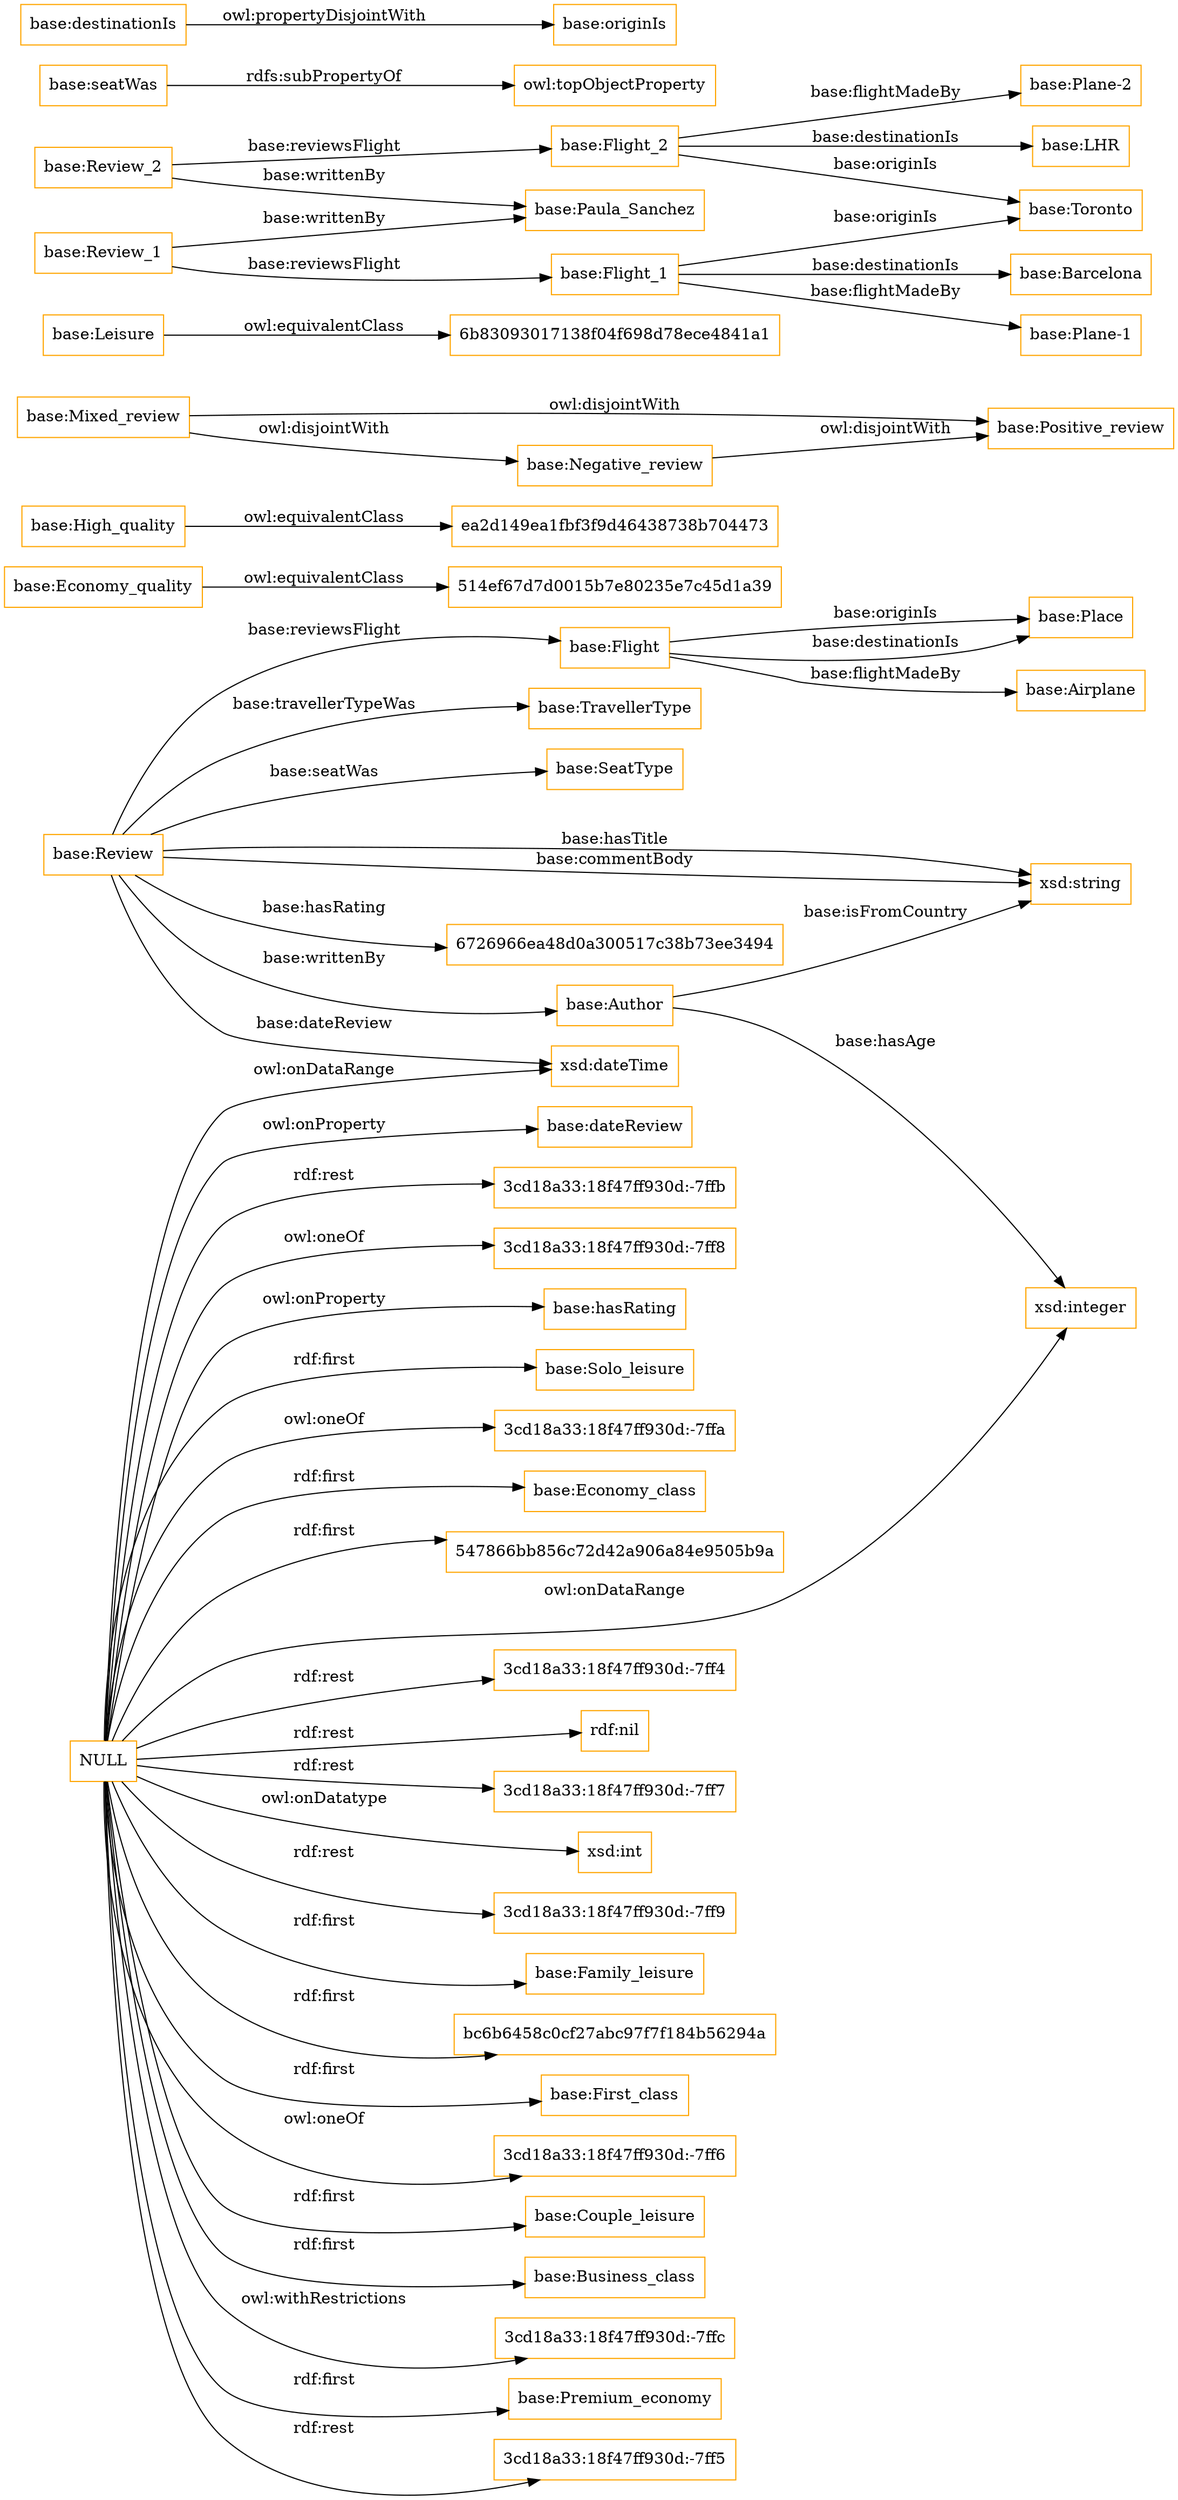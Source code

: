 digraph ar2dtool_diagram { 
rankdir=LR;
size="1501"
node [shape = rectangle, color="orange"]; "base:Review" "514ef67d7d0015b7e80235e7c45d1a39" "base:High_quality" "base:Author" "base:Flight" "base:Mixed_review" "base:TravellerType" "base:Leisure" "base:Economy_quality" "ea2d149ea1fbf3f9d46438738b704473" "base:Positive_review" "6b83093017138f04f698d78ece4841a1" "base:SeatType" "base:Place" "base:Airplane" "base:Negative_review" ; /*classes style*/
	"NULL" -> "3cd18a33:18f47ff930d:-7ff6" [ label = "owl:oneOf" ];
	"NULL" -> "base:Couple_leisure" [ label = "rdf:first" ];
	"NULL" -> "base:Business_class" [ label = "rdf:first" ];
	"NULL" -> "3cd18a33:18f47ff930d:-7ffc" [ label = "owl:withRestrictions" ];
	"NULL" -> "xsd:integer" [ label = "owl:onDataRange" ];
	"NULL" -> "base:Premium_economy" [ label = "rdf:first" ];
	"NULL" -> "xsd:dateTime" [ label = "owl:onDataRange" ];
	"NULL" -> "3cd18a33:18f47ff930d:-7ff5" [ label = "rdf:rest" ];
	"NULL" -> "base:dateReview" [ label = "owl:onProperty" ];
	"NULL" -> "3cd18a33:18f47ff930d:-7ffb" [ label = "rdf:rest" ];
	"NULL" -> "3cd18a33:18f47ff930d:-7ff8" [ label = "owl:oneOf" ];
	"NULL" -> "base:hasRating" [ label = "owl:onProperty" ];
	"NULL" -> "base:Solo_leisure" [ label = "rdf:first" ];
	"NULL" -> "3cd18a33:18f47ff930d:-7ffa" [ label = "owl:oneOf" ];
	"NULL" -> "base:Economy_class" [ label = "rdf:first" ];
	"NULL" -> "547866bb856c72d42a906a84e9505b9a" [ label = "rdf:first" ];
	"NULL" -> "3cd18a33:18f47ff930d:-7ff4" [ label = "rdf:rest" ];
	"NULL" -> "rdf:nil" [ label = "rdf:rest" ];
	"NULL" -> "3cd18a33:18f47ff930d:-7ff7" [ label = "rdf:rest" ];
	"NULL" -> "xsd:int" [ label = "owl:onDatatype" ];
	"NULL" -> "3cd18a33:18f47ff930d:-7ff9" [ label = "rdf:rest" ];
	"NULL" -> "base:Family_leisure" [ label = "rdf:first" ];
	"NULL" -> "bc6b6458c0cf27abc97f7f184b56294a" [ label = "rdf:first" ];
	"NULL" -> "base:First_class" [ label = "rdf:first" ];
	"base:Mixed_review" -> "base:Positive_review" [ label = "owl:disjointWith" ];
	"base:Mixed_review" -> "base:Negative_review" [ label = "owl:disjointWith" ];
	"base:Economy_quality" -> "514ef67d7d0015b7e80235e7c45d1a39" [ label = "owl:equivalentClass" ];
	"base:Negative_review" -> "base:Positive_review" [ label = "owl:disjointWith" ];
	"base:Review_2" -> "base:Paula_Sanchez" [ label = "base:writtenBy" ];
	"base:Review_2" -> "base:Flight_2" [ label = "base:reviewsFlight" ];
	"base:seatWas" -> "owl:topObjectProperty" [ label = "rdfs:subPropertyOf" ];
	"base:Flight_2" -> "base:Toronto" [ label = "base:originIs" ];
	"base:Flight_2" -> "base:Plane-2" [ label = "base:flightMadeBy" ];
	"base:Flight_2" -> "base:LHR" [ label = "base:destinationIs" ];
	"base:destinationIs" -> "base:originIs" [ label = "owl:propertyDisjointWith" ];
	"base:Review_1" -> "base:Paula_Sanchez" [ label = "base:writtenBy" ];
	"base:Review_1" -> "base:Flight_1" [ label = "base:reviewsFlight" ];
	"base:Flight_1" -> "base:Toronto" [ label = "base:originIs" ];
	"base:Flight_1" -> "base:Plane-1" [ label = "base:flightMadeBy" ];
	"base:Flight_1" -> "base:Barcelona" [ label = "base:destinationIs" ];
	"base:High_quality" -> "ea2d149ea1fbf3f9d46438738b704473" [ label = "owl:equivalentClass" ];
	"base:Leisure" -> "6b83093017138f04f698d78ece4841a1" [ label = "owl:equivalentClass" ];
	"base:Review" -> "xsd:string" [ label = "base:commentBody" ];
	"base:Review" -> "xsd:string" [ label = "base:hasTitle" ];
	"base:Review" -> "base:Flight" [ label = "base:reviewsFlight" ];
	"base:Flight" -> "base:Place" [ label = "base:originIs" ];
	"base:Flight" -> "base:Airplane" [ label = "base:flightMadeBy" ];
	"base:Review" -> "xsd:dateTime" [ label = "base:dateReview" ];
	"base:Author" -> "xsd:string" [ label = "base:isFromCountry" ];
	"base:Flight" -> "base:Place" [ label = "base:destinationIs" ];
	"base:Author" -> "xsd:integer" [ label = "base:hasAge" ];
	"base:Review" -> "base:Author" [ label = "base:writtenBy" ];
	"base:Review" -> "base:TravellerType" [ label = "base:travellerTypeWas" ];
	"base:Review" -> "base:SeatType" [ label = "base:seatWas" ];
	"base:Review" -> "6726966ea48d0a300517c38b73ee3494" [ label = "base:hasRating" ];

}
